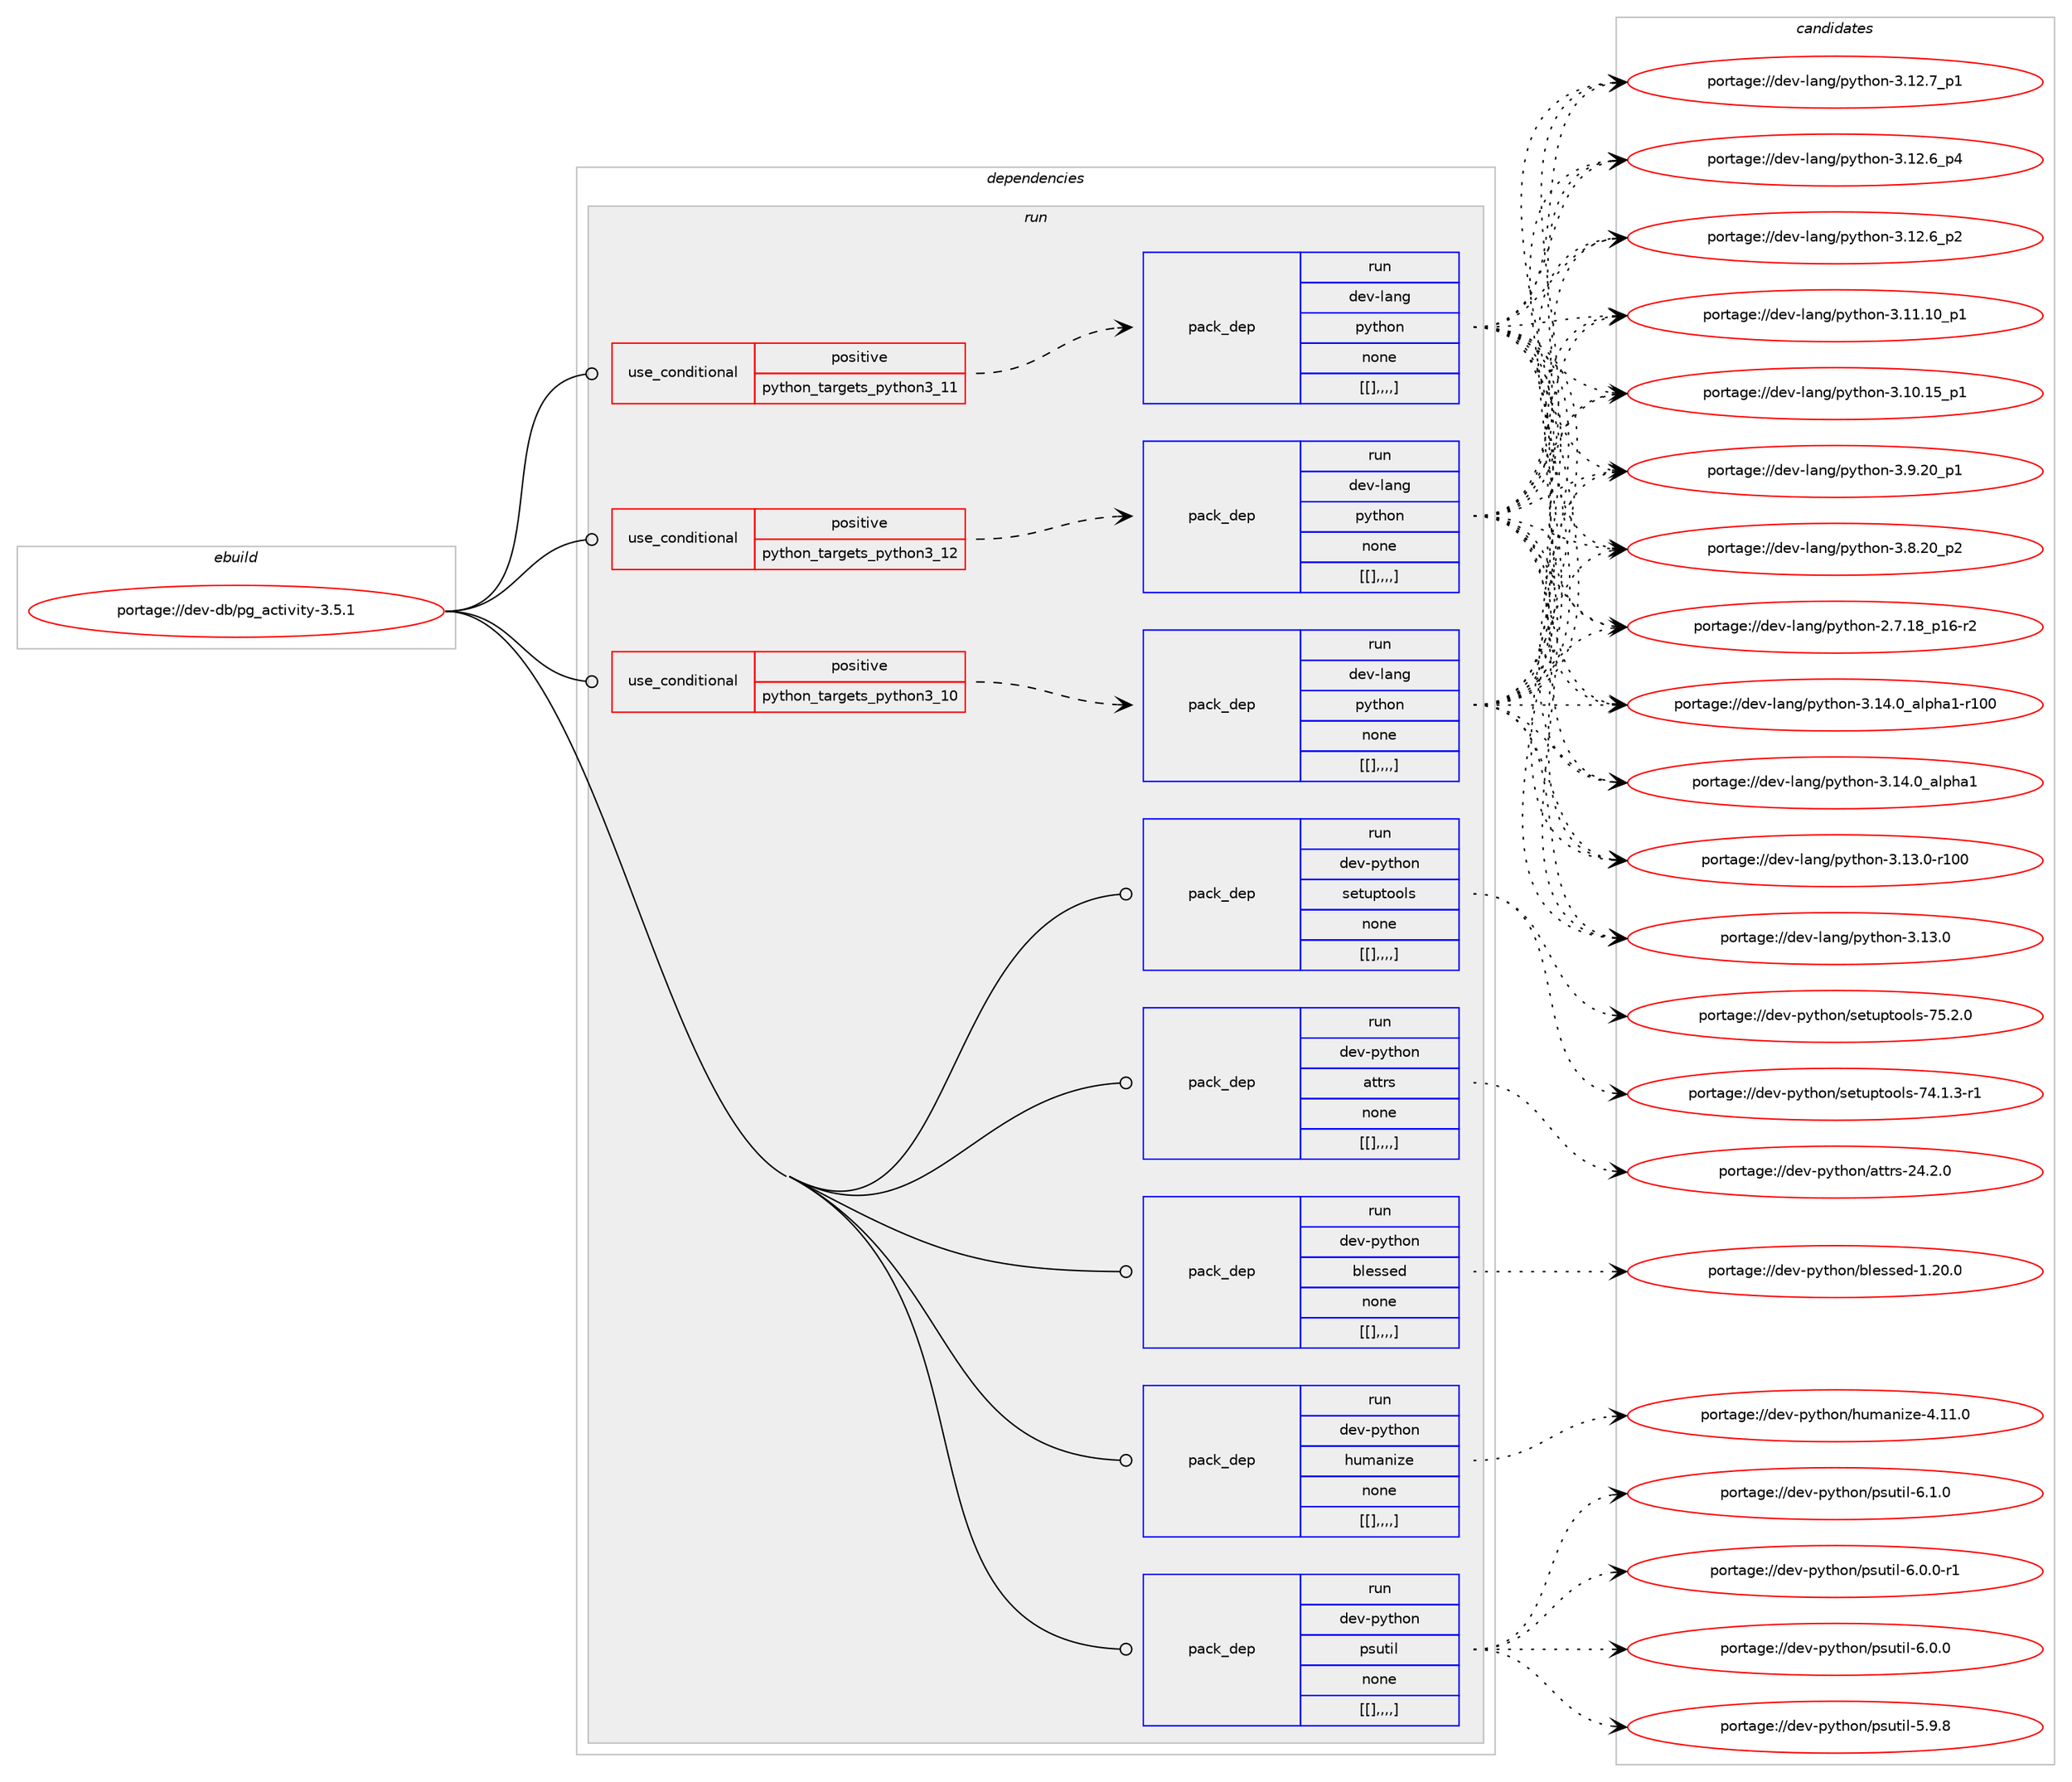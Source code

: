 digraph prolog {

# *************
# Graph options
# *************

newrank=true;
concentrate=true;
compound=true;
graph [rankdir=LR,fontname=Helvetica,fontsize=10,ranksep=1.5];#, ranksep=2.5, nodesep=0.2];
edge  [arrowhead=vee];
node  [fontname=Helvetica,fontsize=10];

# **********
# The ebuild
# **********

subgraph cluster_leftcol {
color=gray;
label=<<i>ebuild</i>>;
id [label="portage://dev-db/pg_activity-3.5.1", color=red, width=4, href="../dev-db/pg_activity-3.5.1.svg"];
}

# ****************
# The dependencies
# ****************

subgraph cluster_midcol {
color=gray;
label=<<i>dependencies</i>>;
subgraph cluster_compile {
fillcolor="#eeeeee";
style=filled;
label=<<i>compile</i>>;
}
subgraph cluster_compileandrun {
fillcolor="#eeeeee";
style=filled;
label=<<i>compile and run</i>>;
}
subgraph cluster_run {
fillcolor="#eeeeee";
style=filled;
label=<<i>run</i>>;
subgraph cond19014 {
dependency70639 [label=<<TABLE BORDER="0" CELLBORDER="1" CELLSPACING="0" CELLPADDING="4"><TR><TD ROWSPAN="3" CELLPADDING="10">use_conditional</TD></TR><TR><TD>positive</TD></TR><TR><TD>python_targets_python3_10</TD></TR></TABLE>>, shape=none, color=red];
subgraph pack50653 {
dependency70727 [label=<<TABLE BORDER="0" CELLBORDER="1" CELLSPACING="0" CELLPADDING="4" WIDTH="220"><TR><TD ROWSPAN="6" CELLPADDING="30">pack_dep</TD></TR><TR><TD WIDTH="110">run</TD></TR><TR><TD>dev-lang</TD></TR><TR><TD>python</TD></TR><TR><TD>none</TD></TR><TR><TD>[[],,,,]</TD></TR></TABLE>>, shape=none, color=blue];
}
dependency70639:e -> dependency70727:w [weight=20,style="dashed",arrowhead="vee"];
}
id:e -> dependency70639:w [weight=20,style="solid",arrowhead="odot"];
subgraph cond19050 {
dependency70777 [label=<<TABLE BORDER="0" CELLBORDER="1" CELLSPACING="0" CELLPADDING="4"><TR><TD ROWSPAN="3" CELLPADDING="10">use_conditional</TD></TR><TR><TD>positive</TD></TR><TR><TD>python_targets_python3_11</TD></TR></TABLE>>, shape=none, color=red];
subgraph pack50722 {
dependency70831 [label=<<TABLE BORDER="0" CELLBORDER="1" CELLSPACING="0" CELLPADDING="4" WIDTH="220"><TR><TD ROWSPAN="6" CELLPADDING="30">pack_dep</TD></TR><TR><TD WIDTH="110">run</TD></TR><TR><TD>dev-lang</TD></TR><TR><TD>python</TD></TR><TR><TD>none</TD></TR><TR><TD>[[],,,,]</TD></TR></TABLE>>, shape=none, color=blue];
}
dependency70777:e -> dependency70831:w [weight=20,style="dashed",arrowhead="vee"];
}
id:e -> dependency70777:w [weight=20,style="solid",arrowhead="odot"];
subgraph cond19066 {
dependency70851 [label=<<TABLE BORDER="0" CELLBORDER="1" CELLSPACING="0" CELLPADDING="4"><TR><TD ROWSPAN="3" CELLPADDING="10">use_conditional</TD></TR><TR><TD>positive</TD></TR><TR><TD>python_targets_python3_12</TD></TR></TABLE>>, shape=none, color=red];
subgraph pack50837 {
dependency70960 [label=<<TABLE BORDER="0" CELLBORDER="1" CELLSPACING="0" CELLPADDING="4" WIDTH="220"><TR><TD ROWSPAN="6" CELLPADDING="30">pack_dep</TD></TR><TR><TD WIDTH="110">run</TD></TR><TR><TD>dev-lang</TD></TR><TR><TD>python</TD></TR><TR><TD>none</TD></TR><TR><TD>[[],,,,]</TD></TR></TABLE>>, shape=none, color=blue];
}
dependency70851:e -> dependency70960:w [weight=20,style="dashed",arrowhead="vee"];
}
id:e -> dependency70851:w [weight=20,style="solid",arrowhead="odot"];
subgraph pack50861 {
dependency70967 [label=<<TABLE BORDER="0" CELLBORDER="1" CELLSPACING="0" CELLPADDING="4" WIDTH="220"><TR><TD ROWSPAN="6" CELLPADDING="30">pack_dep</TD></TR><TR><TD WIDTH="110">run</TD></TR><TR><TD>dev-python</TD></TR><TR><TD>attrs</TD></TR><TR><TD>none</TD></TR><TR><TD>[[],,,,]</TD></TR></TABLE>>, shape=none, color=blue];
}
id:e -> dependency70967:w [weight=20,style="solid",arrowhead="odot"];
subgraph pack50863 {
dependency71017 [label=<<TABLE BORDER="0" CELLBORDER="1" CELLSPACING="0" CELLPADDING="4" WIDTH="220"><TR><TD ROWSPAN="6" CELLPADDING="30">pack_dep</TD></TR><TR><TD WIDTH="110">run</TD></TR><TR><TD>dev-python</TD></TR><TR><TD>blessed</TD></TR><TR><TD>none</TD></TR><TR><TD>[[],,,,]</TD></TR></TABLE>>, shape=none, color=blue];
}
id:e -> dependency71017:w [weight=20,style="solid",arrowhead="odot"];
subgraph pack50919 {
dependency71047 [label=<<TABLE BORDER="0" CELLBORDER="1" CELLSPACING="0" CELLPADDING="4" WIDTH="220"><TR><TD ROWSPAN="6" CELLPADDING="30">pack_dep</TD></TR><TR><TD WIDTH="110">run</TD></TR><TR><TD>dev-python</TD></TR><TR><TD>humanize</TD></TR><TR><TD>none</TD></TR><TR><TD>[[],,,,]</TD></TR></TABLE>>, shape=none, color=blue];
}
id:e -> dependency71047:w [weight=20,style="solid",arrowhead="odot"];
subgraph pack50923 {
dependency71117 [label=<<TABLE BORDER="0" CELLBORDER="1" CELLSPACING="0" CELLPADDING="4" WIDTH="220"><TR><TD ROWSPAN="6" CELLPADDING="30">pack_dep</TD></TR><TR><TD WIDTH="110">run</TD></TR><TR><TD>dev-python</TD></TR><TR><TD>psutil</TD></TR><TR><TD>none</TD></TR><TR><TD>[[],,,,]</TD></TR></TABLE>>, shape=none, color=blue];
}
id:e -> dependency71117:w [weight=20,style="solid",arrowhead="odot"];
subgraph pack50967 {
dependency71165 [label=<<TABLE BORDER="0" CELLBORDER="1" CELLSPACING="0" CELLPADDING="4" WIDTH="220"><TR><TD ROWSPAN="6" CELLPADDING="30">pack_dep</TD></TR><TR><TD WIDTH="110">run</TD></TR><TR><TD>dev-python</TD></TR><TR><TD>setuptools</TD></TR><TR><TD>none</TD></TR><TR><TD>[[],,,,]</TD></TR></TABLE>>, shape=none, color=blue];
}
id:e -> dependency71165:w [weight=20,style="solid",arrowhead="odot"];
}
}

# **************
# The candidates
# **************

subgraph cluster_choices {
rank=same;
color=gray;
label=<<i>candidates</i>>;

subgraph choice50462 {
color=black;
nodesep=1;
choice100101118451089711010347112121116104111110455146495246489597108112104974945114494848 [label="portage://dev-lang/python-3.14.0_alpha1-r100", color=red, width=4,href="../dev-lang/python-3.14.0_alpha1-r100.svg"];
choice1001011184510897110103471121211161041111104551464952464895971081121049749 [label="portage://dev-lang/python-3.14.0_alpha1", color=red, width=4,href="../dev-lang/python-3.14.0_alpha1.svg"];
choice1001011184510897110103471121211161041111104551464951464845114494848 [label="portage://dev-lang/python-3.13.0-r100", color=red, width=4,href="../dev-lang/python-3.13.0-r100.svg"];
choice10010111845108971101034711212111610411111045514649514648 [label="portage://dev-lang/python-3.13.0", color=red, width=4,href="../dev-lang/python-3.13.0.svg"];
choice100101118451089711010347112121116104111110455146495046559511249 [label="portage://dev-lang/python-3.12.7_p1", color=red, width=4,href="../dev-lang/python-3.12.7_p1.svg"];
choice100101118451089711010347112121116104111110455146495046549511252 [label="portage://dev-lang/python-3.12.6_p4", color=red, width=4,href="../dev-lang/python-3.12.6_p4.svg"];
choice100101118451089711010347112121116104111110455146495046549511250 [label="portage://dev-lang/python-3.12.6_p2", color=red, width=4,href="../dev-lang/python-3.12.6_p2.svg"];
choice10010111845108971101034711212111610411111045514649494649489511249 [label="portage://dev-lang/python-3.11.10_p1", color=red, width=4,href="../dev-lang/python-3.11.10_p1.svg"];
choice10010111845108971101034711212111610411111045514649484649539511249 [label="portage://dev-lang/python-3.10.15_p1", color=red, width=4,href="../dev-lang/python-3.10.15_p1.svg"];
choice100101118451089711010347112121116104111110455146574650489511249 [label="portage://dev-lang/python-3.9.20_p1", color=red, width=4,href="../dev-lang/python-3.9.20_p1.svg"];
choice100101118451089711010347112121116104111110455146564650489511250 [label="portage://dev-lang/python-3.8.20_p2", color=red, width=4,href="../dev-lang/python-3.8.20_p2.svg"];
choice100101118451089711010347112121116104111110455046554649569511249544511450 [label="portage://dev-lang/python-2.7.18_p16-r2", color=red, width=4,href="../dev-lang/python-2.7.18_p16-r2.svg"];
dependency70727:e -> choice100101118451089711010347112121116104111110455146495246489597108112104974945114494848:w [style=dotted,weight="100"];
dependency70727:e -> choice1001011184510897110103471121211161041111104551464952464895971081121049749:w [style=dotted,weight="100"];
dependency70727:e -> choice1001011184510897110103471121211161041111104551464951464845114494848:w [style=dotted,weight="100"];
dependency70727:e -> choice10010111845108971101034711212111610411111045514649514648:w [style=dotted,weight="100"];
dependency70727:e -> choice100101118451089711010347112121116104111110455146495046559511249:w [style=dotted,weight="100"];
dependency70727:e -> choice100101118451089711010347112121116104111110455146495046549511252:w [style=dotted,weight="100"];
dependency70727:e -> choice100101118451089711010347112121116104111110455146495046549511250:w [style=dotted,weight="100"];
dependency70727:e -> choice10010111845108971101034711212111610411111045514649494649489511249:w [style=dotted,weight="100"];
dependency70727:e -> choice10010111845108971101034711212111610411111045514649484649539511249:w [style=dotted,weight="100"];
dependency70727:e -> choice100101118451089711010347112121116104111110455146574650489511249:w [style=dotted,weight="100"];
dependency70727:e -> choice100101118451089711010347112121116104111110455146564650489511250:w [style=dotted,weight="100"];
dependency70727:e -> choice100101118451089711010347112121116104111110455046554649569511249544511450:w [style=dotted,weight="100"];
}
subgraph choice50469 {
color=black;
nodesep=1;
choice100101118451089711010347112121116104111110455146495246489597108112104974945114494848 [label="portage://dev-lang/python-3.14.0_alpha1-r100", color=red, width=4,href="../dev-lang/python-3.14.0_alpha1-r100.svg"];
choice1001011184510897110103471121211161041111104551464952464895971081121049749 [label="portage://dev-lang/python-3.14.0_alpha1", color=red, width=4,href="../dev-lang/python-3.14.0_alpha1.svg"];
choice1001011184510897110103471121211161041111104551464951464845114494848 [label="portage://dev-lang/python-3.13.0-r100", color=red, width=4,href="../dev-lang/python-3.13.0-r100.svg"];
choice10010111845108971101034711212111610411111045514649514648 [label="portage://dev-lang/python-3.13.0", color=red, width=4,href="../dev-lang/python-3.13.0.svg"];
choice100101118451089711010347112121116104111110455146495046559511249 [label="portage://dev-lang/python-3.12.7_p1", color=red, width=4,href="../dev-lang/python-3.12.7_p1.svg"];
choice100101118451089711010347112121116104111110455146495046549511252 [label="portage://dev-lang/python-3.12.6_p4", color=red, width=4,href="../dev-lang/python-3.12.6_p4.svg"];
choice100101118451089711010347112121116104111110455146495046549511250 [label="portage://dev-lang/python-3.12.6_p2", color=red, width=4,href="../dev-lang/python-3.12.6_p2.svg"];
choice10010111845108971101034711212111610411111045514649494649489511249 [label="portage://dev-lang/python-3.11.10_p1", color=red, width=4,href="../dev-lang/python-3.11.10_p1.svg"];
choice10010111845108971101034711212111610411111045514649484649539511249 [label="portage://dev-lang/python-3.10.15_p1", color=red, width=4,href="../dev-lang/python-3.10.15_p1.svg"];
choice100101118451089711010347112121116104111110455146574650489511249 [label="portage://dev-lang/python-3.9.20_p1", color=red, width=4,href="../dev-lang/python-3.9.20_p1.svg"];
choice100101118451089711010347112121116104111110455146564650489511250 [label="portage://dev-lang/python-3.8.20_p2", color=red, width=4,href="../dev-lang/python-3.8.20_p2.svg"];
choice100101118451089711010347112121116104111110455046554649569511249544511450 [label="portage://dev-lang/python-2.7.18_p16-r2", color=red, width=4,href="../dev-lang/python-2.7.18_p16-r2.svg"];
dependency70831:e -> choice100101118451089711010347112121116104111110455146495246489597108112104974945114494848:w [style=dotted,weight="100"];
dependency70831:e -> choice1001011184510897110103471121211161041111104551464952464895971081121049749:w [style=dotted,weight="100"];
dependency70831:e -> choice1001011184510897110103471121211161041111104551464951464845114494848:w [style=dotted,weight="100"];
dependency70831:e -> choice10010111845108971101034711212111610411111045514649514648:w [style=dotted,weight="100"];
dependency70831:e -> choice100101118451089711010347112121116104111110455146495046559511249:w [style=dotted,weight="100"];
dependency70831:e -> choice100101118451089711010347112121116104111110455146495046549511252:w [style=dotted,weight="100"];
dependency70831:e -> choice100101118451089711010347112121116104111110455146495046549511250:w [style=dotted,weight="100"];
dependency70831:e -> choice10010111845108971101034711212111610411111045514649494649489511249:w [style=dotted,weight="100"];
dependency70831:e -> choice10010111845108971101034711212111610411111045514649484649539511249:w [style=dotted,weight="100"];
dependency70831:e -> choice100101118451089711010347112121116104111110455146574650489511249:w [style=dotted,weight="100"];
dependency70831:e -> choice100101118451089711010347112121116104111110455146564650489511250:w [style=dotted,weight="100"];
dependency70831:e -> choice100101118451089711010347112121116104111110455046554649569511249544511450:w [style=dotted,weight="100"];
}
subgraph choice50482 {
color=black;
nodesep=1;
choice100101118451089711010347112121116104111110455146495246489597108112104974945114494848 [label="portage://dev-lang/python-3.14.0_alpha1-r100", color=red, width=4,href="../dev-lang/python-3.14.0_alpha1-r100.svg"];
choice1001011184510897110103471121211161041111104551464952464895971081121049749 [label="portage://dev-lang/python-3.14.0_alpha1", color=red, width=4,href="../dev-lang/python-3.14.0_alpha1.svg"];
choice1001011184510897110103471121211161041111104551464951464845114494848 [label="portage://dev-lang/python-3.13.0-r100", color=red, width=4,href="../dev-lang/python-3.13.0-r100.svg"];
choice10010111845108971101034711212111610411111045514649514648 [label="portage://dev-lang/python-3.13.0", color=red, width=4,href="../dev-lang/python-3.13.0.svg"];
choice100101118451089711010347112121116104111110455146495046559511249 [label="portage://dev-lang/python-3.12.7_p1", color=red, width=4,href="../dev-lang/python-3.12.7_p1.svg"];
choice100101118451089711010347112121116104111110455146495046549511252 [label="portage://dev-lang/python-3.12.6_p4", color=red, width=4,href="../dev-lang/python-3.12.6_p4.svg"];
choice100101118451089711010347112121116104111110455146495046549511250 [label="portage://dev-lang/python-3.12.6_p2", color=red, width=4,href="../dev-lang/python-3.12.6_p2.svg"];
choice10010111845108971101034711212111610411111045514649494649489511249 [label="portage://dev-lang/python-3.11.10_p1", color=red, width=4,href="../dev-lang/python-3.11.10_p1.svg"];
choice10010111845108971101034711212111610411111045514649484649539511249 [label="portage://dev-lang/python-3.10.15_p1", color=red, width=4,href="../dev-lang/python-3.10.15_p1.svg"];
choice100101118451089711010347112121116104111110455146574650489511249 [label="portage://dev-lang/python-3.9.20_p1", color=red, width=4,href="../dev-lang/python-3.9.20_p1.svg"];
choice100101118451089711010347112121116104111110455146564650489511250 [label="portage://dev-lang/python-3.8.20_p2", color=red, width=4,href="../dev-lang/python-3.8.20_p2.svg"];
choice100101118451089711010347112121116104111110455046554649569511249544511450 [label="portage://dev-lang/python-2.7.18_p16-r2", color=red, width=4,href="../dev-lang/python-2.7.18_p16-r2.svg"];
dependency70960:e -> choice100101118451089711010347112121116104111110455146495246489597108112104974945114494848:w [style=dotted,weight="100"];
dependency70960:e -> choice1001011184510897110103471121211161041111104551464952464895971081121049749:w [style=dotted,weight="100"];
dependency70960:e -> choice1001011184510897110103471121211161041111104551464951464845114494848:w [style=dotted,weight="100"];
dependency70960:e -> choice10010111845108971101034711212111610411111045514649514648:w [style=dotted,weight="100"];
dependency70960:e -> choice100101118451089711010347112121116104111110455146495046559511249:w [style=dotted,weight="100"];
dependency70960:e -> choice100101118451089711010347112121116104111110455146495046549511252:w [style=dotted,weight="100"];
dependency70960:e -> choice100101118451089711010347112121116104111110455146495046549511250:w [style=dotted,weight="100"];
dependency70960:e -> choice10010111845108971101034711212111610411111045514649494649489511249:w [style=dotted,weight="100"];
dependency70960:e -> choice10010111845108971101034711212111610411111045514649484649539511249:w [style=dotted,weight="100"];
dependency70960:e -> choice100101118451089711010347112121116104111110455146574650489511249:w [style=dotted,weight="100"];
dependency70960:e -> choice100101118451089711010347112121116104111110455146564650489511250:w [style=dotted,weight="100"];
dependency70960:e -> choice100101118451089711010347112121116104111110455046554649569511249544511450:w [style=dotted,weight="100"];
}
subgraph choice50485 {
color=black;
nodesep=1;
choice10010111845112121116104111110479711611611411545505246504648 [label="portage://dev-python/attrs-24.2.0", color=red, width=4,href="../dev-python/attrs-24.2.0.svg"];
dependency70967:e -> choice10010111845112121116104111110479711611611411545505246504648:w [style=dotted,weight="100"];
}
subgraph choice50486 {
color=black;
nodesep=1;
choice10010111845112121116104111110479810810111511510110045494650484648 [label="portage://dev-python/blessed-1.20.0", color=red, width=4,href="../dev-python/blessed-1.20.0.svg"];
dependency71017:e -> choice10010111845112121116104111110479810810111511510110045494650484648:w [style=dotted,weight="100"];
}
subgraph choice50491 {
color=black;
nodesep=1;
choice10010111845112121116104111110471041171099711010512210145524649494648 [label="portage://dev-python/humanize-4.11.0", color=red, width=4,href="../dev-python/humanize-4.11.0.svg"];
dependency71047:e -> choice10010111845112121116104111110471041171099711010512210145524649494648:w [style=dotted,weight="100"];
}
subgraph choice50499 {
color=black;
nodesep=1;
choice1001011184511212111610411111047112115117116105108455446494648 [label="portage://dev-python/psutil-6.1.0", color=red, width=4,href="../dev-python/psutil-6.1.0.svg"];
choice10010111845112121116104111110471121151171161051084554464846484511449 [label="portage://dev-python/psutil-6.0.0-r1", color=red, width=4,href="../dev-python/psutil-6.0.0-r1.svg"];
choice1001011184511212111610411111047112115117116105108455446484648 [label="portage://dev-python/psutil-6.0.0", color=red, width=4,href="../dev-python/psutil-6.0.0.svg"];
choice1001011184511212111610411111047112115117116105108455346574656 [label="portage://dev-python/psutil-5.9.8", color=red, width=4,href="../dev-python/psutil-5.9.8.svg"];
dependency71117:e -> choice1001011184511212111610411111047112115117116105108455446494648:w [style=dotted,weight="100"];
dependency71117:e -> choice10010111845112121116104111110471121151171161051084554464846484511449:w [style=dotted,weight="100"];
dependency71117:e -> choice1001011184511212111610411111047112115117116105108455446484648:w [style=dotted,weight="100"];
dependency71117:e -> choice1001011184511212111610411111047112115117116105108455346574656:w [style=dotted,weight="100"];
}
subgraph choice50525 {
color=black;
nodesep=1;
choice100101118451121211161041111104711510111611711211611111110811545555346504648 [label="portage://dev-python/setuptools-75.2.0", color=red, width=4,href="../dev-python/setuptools-75.2.0.svg"];
choice1001011184511212111610411111047115101116117112116111111108115455552464946514511449 [label="portage://dev-python/setuptools-74.1.3-r1", color=red, width=4,href="../dev-python/setuptools-74.1.3-r1.svg"];
dependency71165:e -> choice100101118451121211161041111104711510111611711211611111110811545555346504648:w [style=dotted,weight="100"];
dependency71165:e -> choice1001011184511212111610411111047115101116117112116111111108115455552464946514511449:w [style=dotted,weight="100"];
}
}

}

